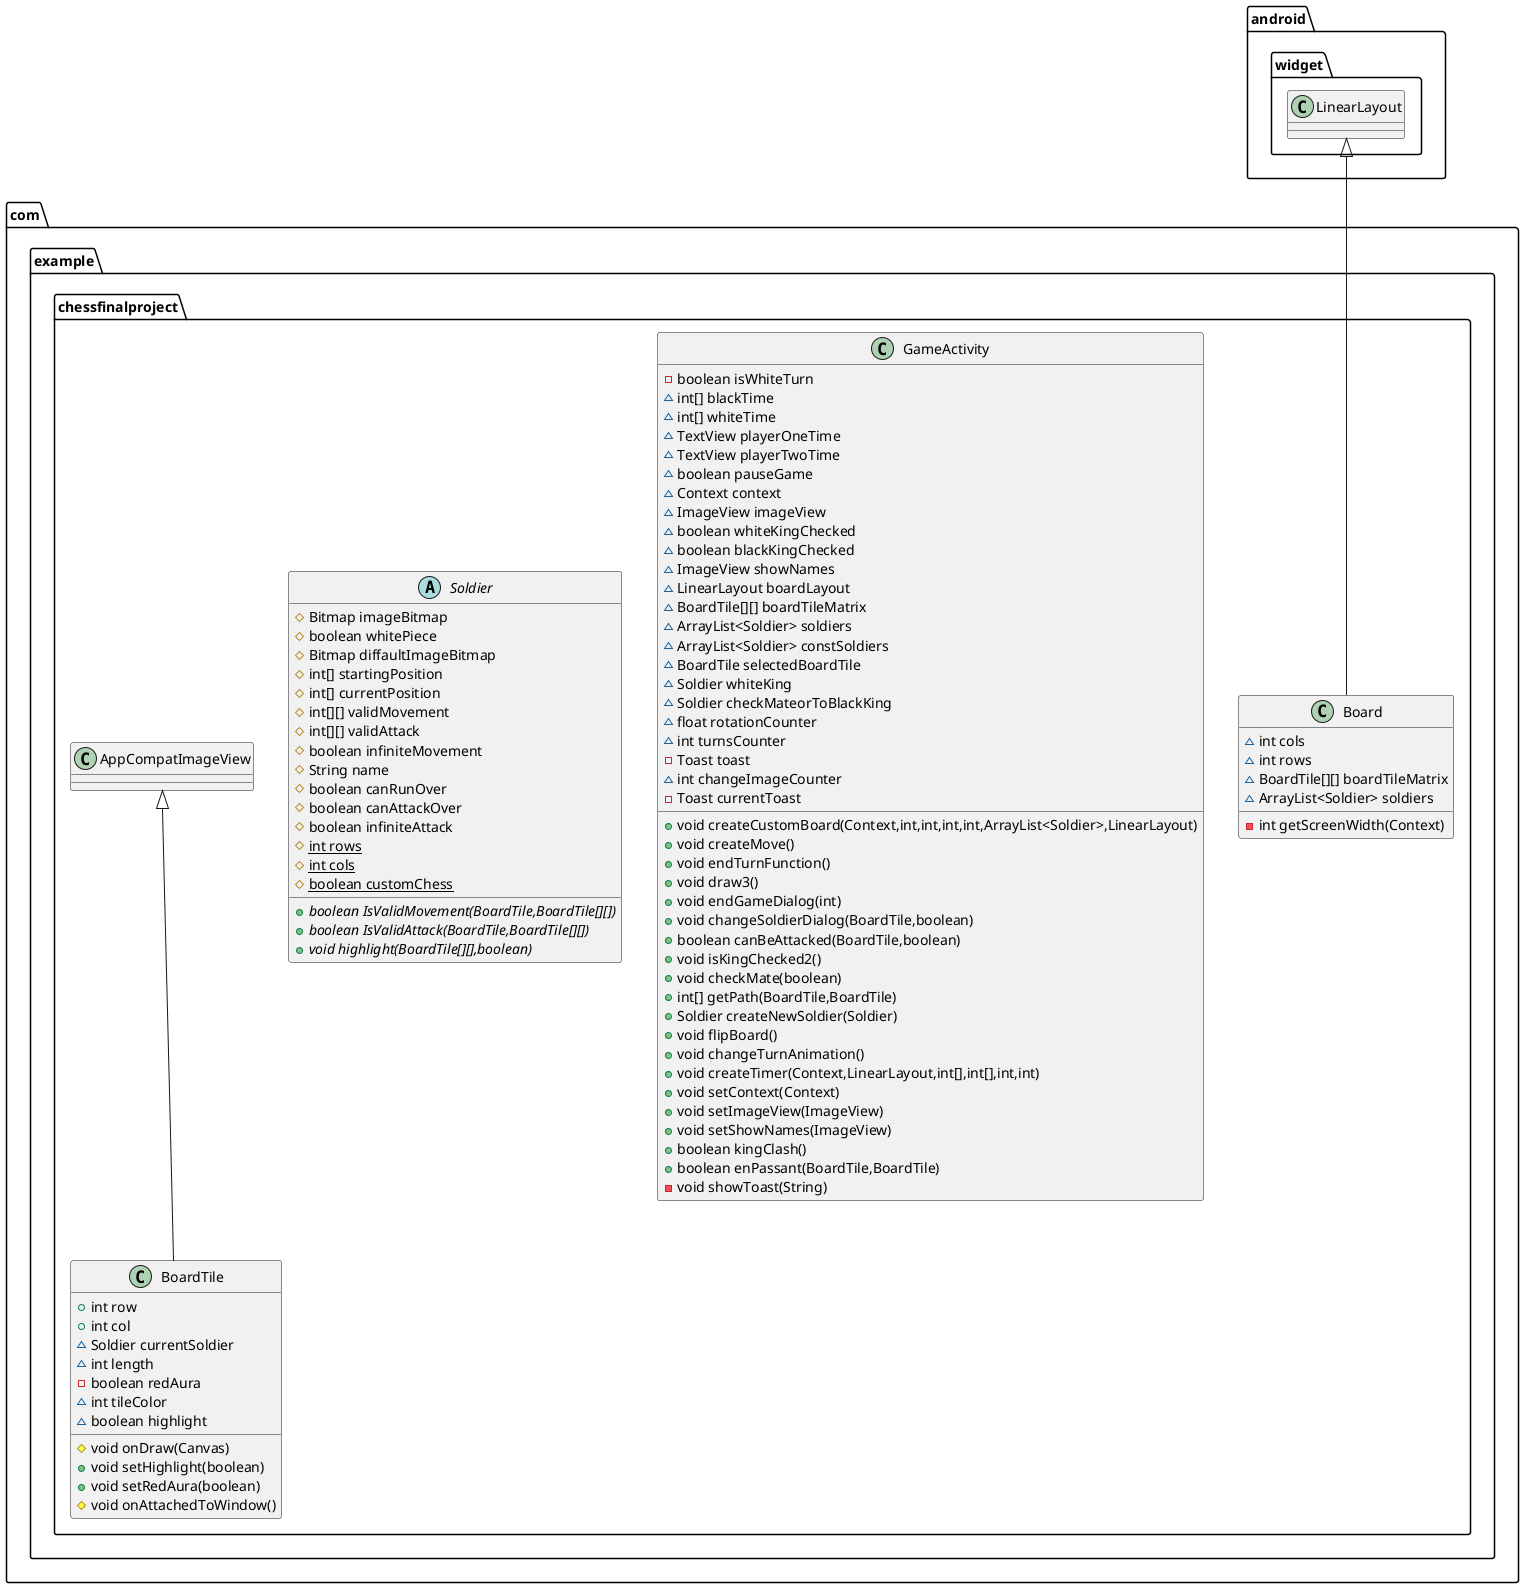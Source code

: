 @startuml
class com.example.chessfinalproject.Board {
~ int cols
~ int rows
~ BoardTile[][] boardTileMatrix
~ ArrayList<Soldier> soldiers
- int getScreenWidth(Context)
}
class com.example.chessfinalproject.GameActivity {
- boolean isWhiteTurn
~ int[] blackTime
~ int[] whiteTime
~ TextView playerOneTime
~ TextView playerTwoTime
~ boolean pauseGame
~ Context context
~ ImageView imageView
~ boolean whiteKingChecked
~ boolean blackKingChecked
~ ImageView showNames
~ LinearLayout boardLayout
~ BoardTile[][] boardTileMatrix
~ ArrayList<Soldier> soldiers
~ ArrayList<Soldier> constSoldiers
~ BoardTile selectedBoardTile
~ Soldier whiteKing
~ Soldier checkMateorToBlackKing
~ float rotationCounter
~ int turnsCounter
- Toast toast
~ int changeImageCounter
- Toast currentToast
+ void createCustomBoard(Context,int,int,int,int,ArrayList<Soldier>,LinearLayout)
+ void createMove()
+ void endTurnFunction()
+ void draw3()
+ void endGameDialog(int)
+ void changeSoldierDialog(BoardTile,boolean)
+ boolean canBeAttacked(BoardTile,boolean)
+ void isKingChecked2()
+ void checkMate(boolean)
+ int[] getPath(BoardTile,BoardTile)
+ Soldier createNewSoldier(Soldier)
+ void flipBoard()
+ void changeTurnAnimation()
+ void createTimer(Context,LinearLayout,int[],int[],int,int)
+ void setContext(Context)
+ void setImageView(ImageView)
+ void setShowNames(ImageView)
+ boolean kingClash()
+ boolean enPassant(BoardTile,BoardTile)
- void showToast(String)
}
abstract class com.example.chessfinalproject.Soldier {
# Bitmap imageBitmap
# boolean whitePiece
# Bitmap diffaultImageBitmap
# int[] startingPosition
# int[] currentPosition
# int[][] validMovement
# int[][] validAttack
# boolean infiniteMovement
# String name
# boolean canRunOver
# boolean canAttackOver
# boolean infiniteAttack
# {static} int rows
# {static} int cols
# {static} boolean customChess
+ {abstract}boolean IsValidMovement(BoardTile,BoardTile[][])
+ {abstract}boolean IsValidAttack(BoardTile,BoardTile[][])
+ {abstract}void highlight(BoardTile[][],boolean)
}
class com.example.chessfinalproject.BoardTile {
+ int row
+ int col
~ Soldier currentSoldier
~ int length
- boolean redAura
~ int tileColor
~ boolean highlight
# void onDraw(Canvas)
+ void setHighlight(boolean)
+ void setRedAura(boolean)
# void onAttachedToWindow()
}


android.widget.LinearLayout <|-- com.example.chessfinalproject.Board
com.example.chessfinalproject.AppCompatImageView <|-- com.example.chessfinalproject.BoardTile
@enduml